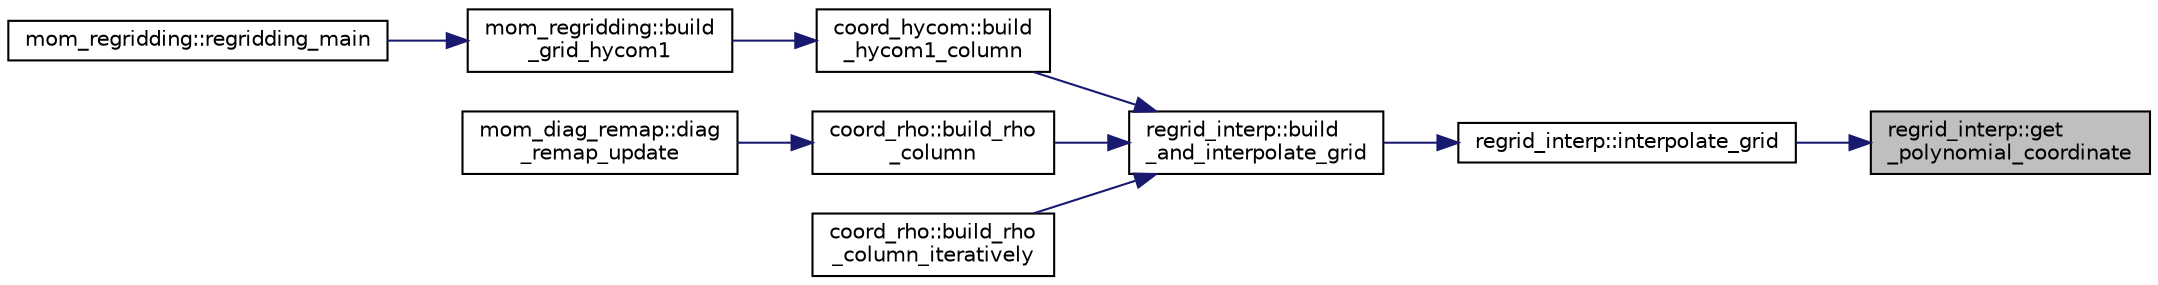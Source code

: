 digraph "regrid_interp::get_polynomial_coordinate"
{
 // INTERACTIVE_SVG=YES
 // LATEX_PDF_SIZE
  edge [fontname="Helvetica",fontsize="10",labelfontname="Helvetica",labelfontsize="10"];
  node [fontname="Helvetica",fontsize="10",shape=record];
  rankdir="RL";
  Node1 [label="regrid_interp::get\l_polynomial_coordinate",height=0.2,width=0.4,color="black", fillcolor="grey75", style="filled", fontcolor="black",tooltip="Given a target value, find corresponding coordinate for given polynomial."];
  Node1 -> Node2 [dir="back",color="midnightblue",fontsize="10",style="solid",fontname="Helvetica"];
  Node2 [label="regrid_interp::interpolate_grid",height=0.2,width=0.4,color="black", fillcolor="white", style="filled",URL="$namespaceregrid__interp.html#a84197231e39bd4e90c5a89107313b2a4",tooltip="Given target values (e.g., density), build new grid based on polynomial."];
  Node2 -> Node3 [dir="back",color="midnightblue",fontsize="10",style="solid",fontname="Helvetica"];
  Node3 [label="regrid_interp::build\l_and_interpolate_grid",height=0.2,width=0.4,color="black", fillcolor="white", style="filled",URL="$namespaceregrid__interp.html#abaef8cc7e1258b61710adbd6fb742122",tooltip="Build a grid by interpolating for target values."];
  Node3 -> Node4 [dir="back",color="midnightblue",fontsize="10",style="solid",fontname="Helvetica"];
  Node4 [label="coord_hycom::build\l_hycom1_column",height=0.2,width=0.4,color="black", fillcolor="white", style="filled",URL="$namespacecoord__hycom.html#aec801ef9df8a887e77b7c1ecf459bd5a",tooltip="Build a HyCOM coordinate column."];
  Node4 -> Node5 [dir="back",color="midnightblue",fontsize="10",style="solid",fontname="Helvetica"];
  Node5 [label="mom_regridding::build\l_grid_hycom1",height=0.2,width=0.4,color="black", fillcolor="white", style="filled",URL="$namespacemom__regridding.html#acbb6035a98bdce7e8d2d5a10174c0e22",tooltip="Builds a simple HyCOM-like grid with the deepest location of potential density interpolated from the ..."];
  Node5 -> Node6 [dir="back",color="midnightblue",fontsize="10",style="solid",fontname="Helvetica"];
  Node6 [label="mom_regridding::regridding_main",height=0.2,width=0.4,color="black", fillcolor="white", style="filled",URL="$namespacemom__regridding.html#ab354fe3423a39fef6f2b66f409b1682c",tooltip="Dispatching regridding routine for orchestrating regridding & remapping."];
  Node3 -> Node7 [dir="back",color="midnightblue",fontsize="10",style="solid",fontname="Helvetica"];
  Node7 [label="coord_rho::build_rho\l_column",height=0.2,width=0.4,color="black", fillcolor="white", style="filled",URL="$namespacecoord__rho.html#ac3f19bfa0e6b622cdf045c348ec4d183",tooltip="Build a rho coordinate column."];
  Node7 -> Node8 [dir="back",color="midnightblue",fontsize="10",style="solid",fontname="Helvetica"];
  Node8 [label="mom_diag_remap::diag\l_remap_update",height=0.2,width=0.4,color="black", fillcolor="white", style="filled",URL="$namespacemom__diag__remap.html#a1951a63528283e209401e317872f650b",tooltip="Build/update target vertical grids for diagnostic remapping."];
  Node3 -> Node9 [dir="back",color="midnightblue",fontsize="10",style="solid",fontname="Helvetica"];
  Node9 [label="coord_rho::build_rho\l_column_iteratively",height=0.2,width=0.4,color="black", fillcolor="white", style="filled",URL="$namespacecoord__rho.html#aa5b249b62eabf07cdc7f02649f029cae",tooltip="Iteratively build a rho coordinate column."];
}
